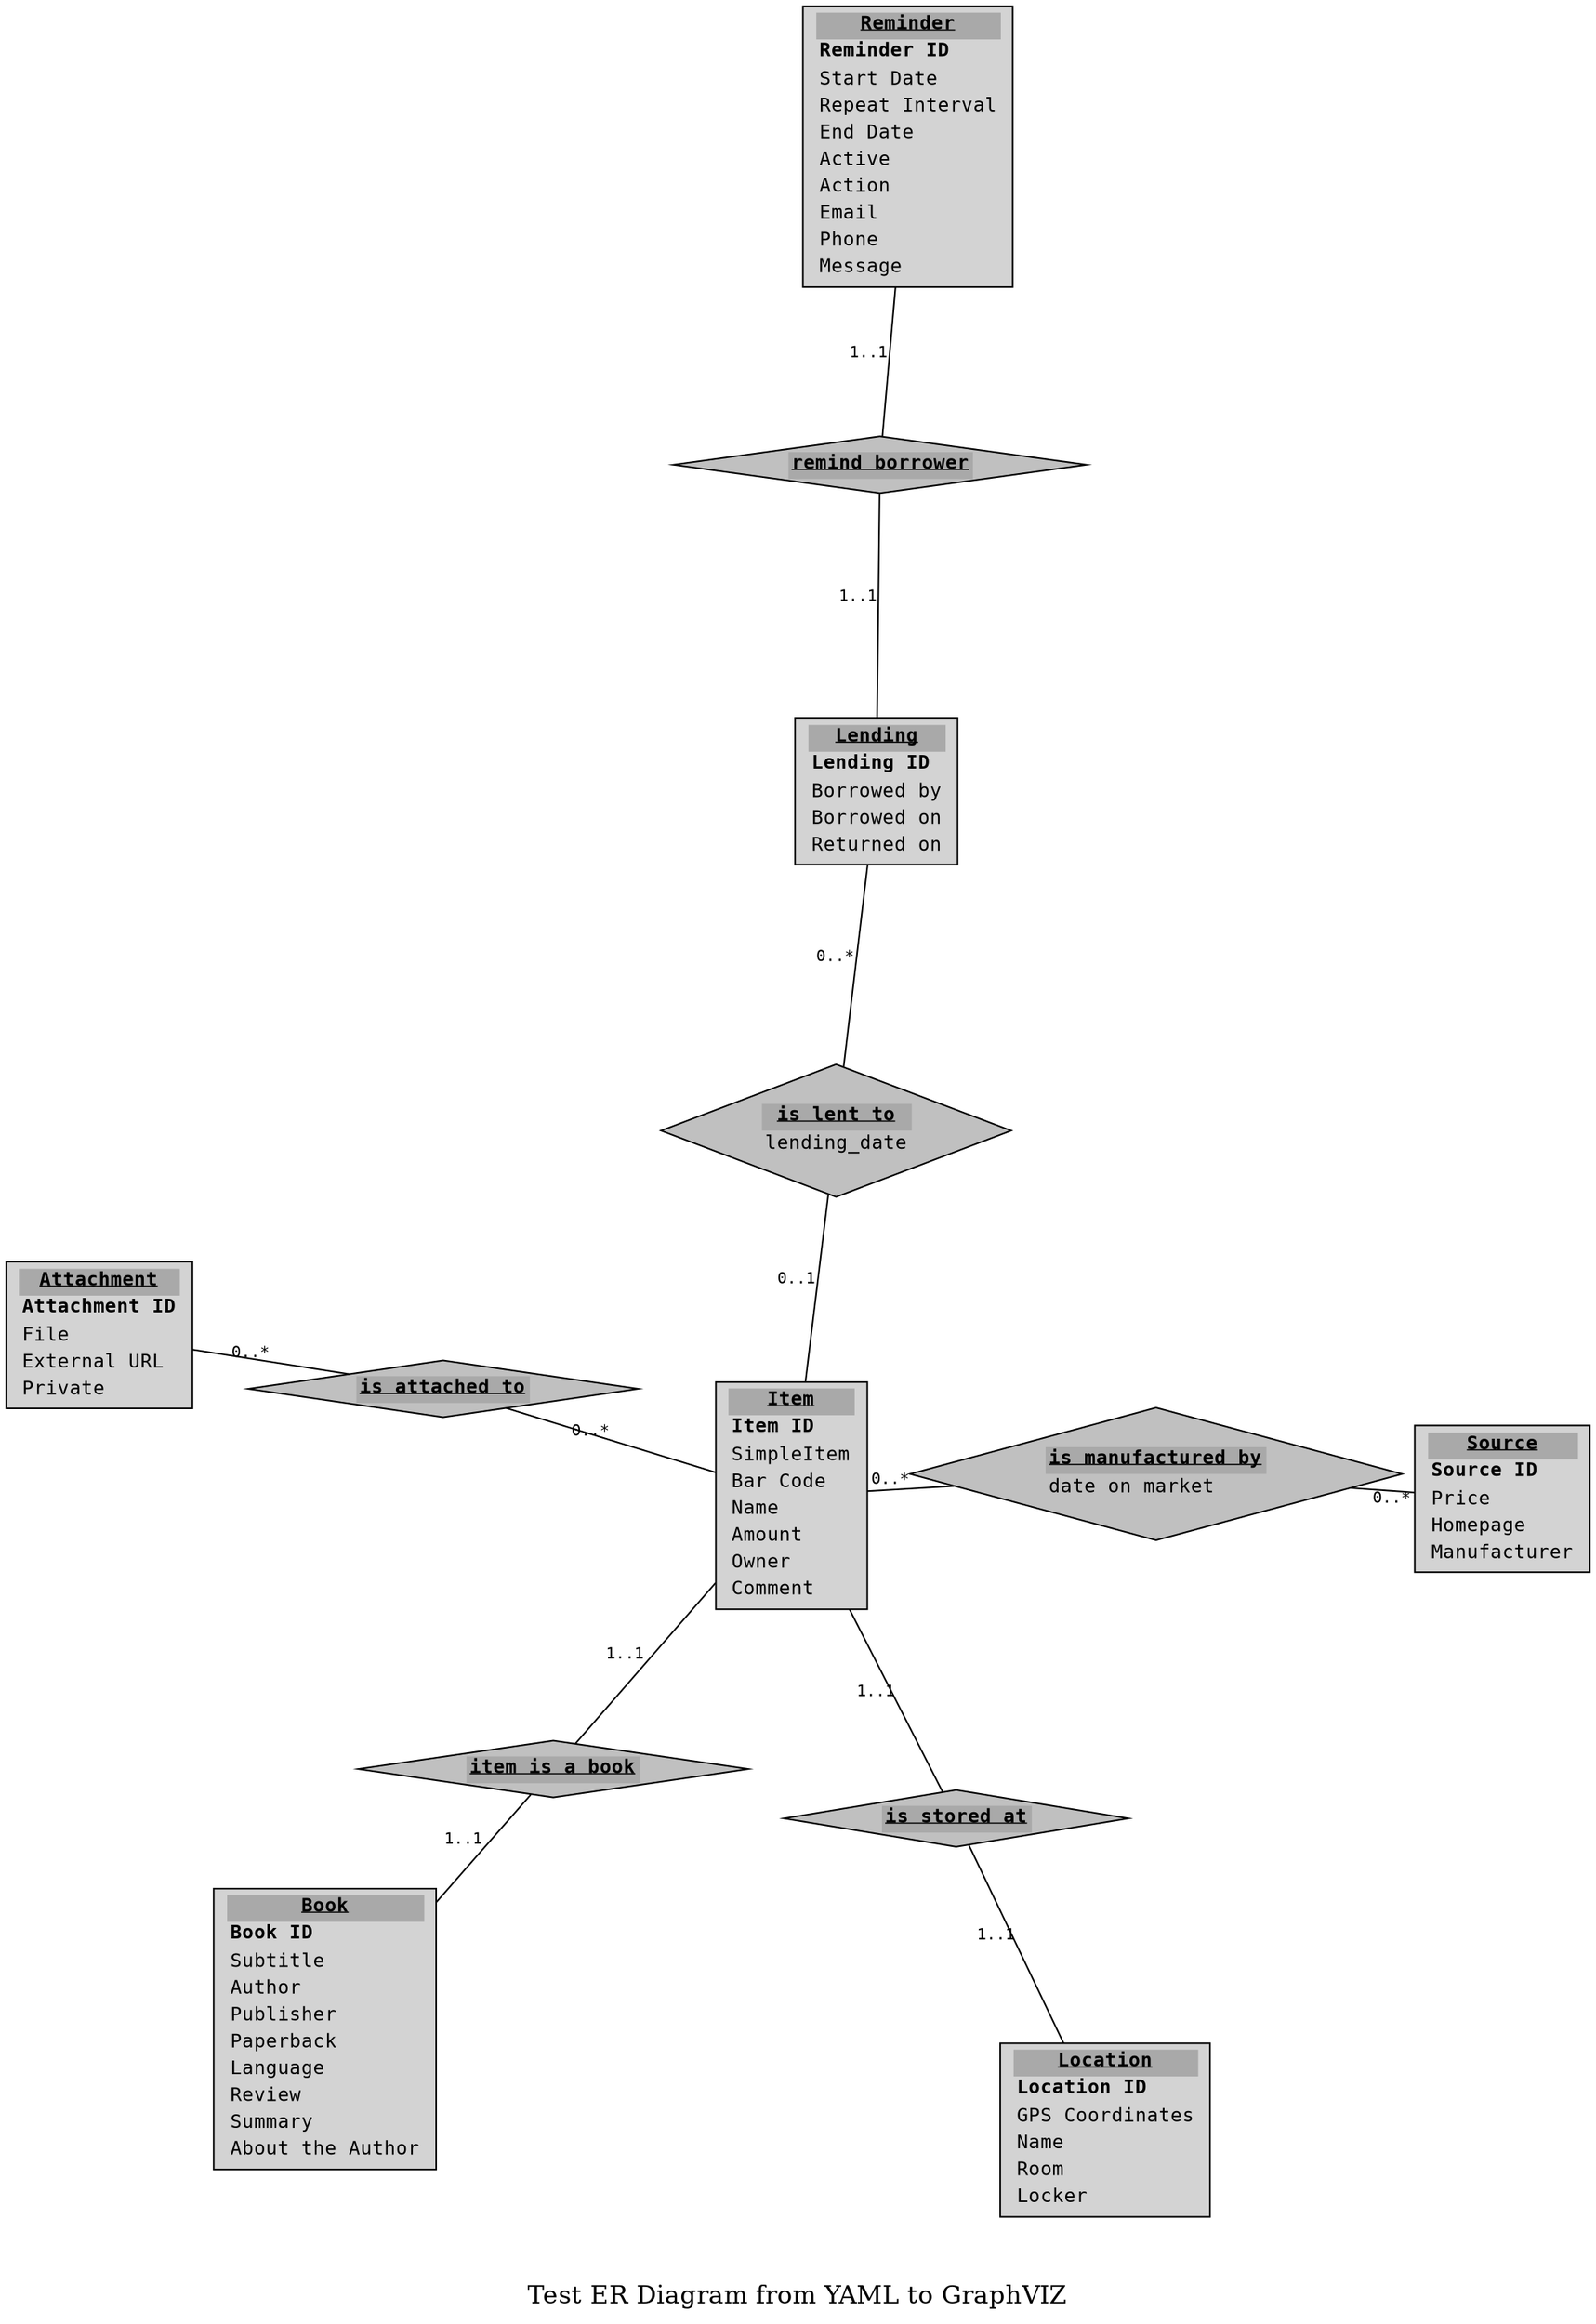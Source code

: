 digraph ER {
  layout=neato;
  rankdir=TB;
  overlap=false;
  // Properties for entities
  node [shape=box, fontname="Courier", fontsize=12, style=filled, fillcolor="lightgrey"];
  edge [fontname="Courier", fontsize=10];

  // ENTITIES

  // Entity Item
  "Item" [label=<
    <table border='0' cellborder='0' cellspacing='0'>
      <tr><td bgcolor='darkgrey'><b><u>Item</u></b></td></tr>
      <tr><td align='left'><b>Item ID</b></td></tr>
      <tr><td align='left'>SimpleItem<br/></td></tr>
      <tr><td align='left'>Bar Code<br/></td></tr>
      <tr><td align='left'>Name<br/></td></tr>
      <tr><td align='left'>Amount<br/></td></tr>
      <tr><td align='left'>Owner<br/></td></tr>
      <tr><td align='left'>Comment<br/></td></tr>
    </table>
  >];
  // Entity Source
  "Source" [label=<
    <table border='0' cellborder='0' cellspacing='0'>
      <tr><td bgcolor='darkgrey'><b><u>Source</u></b></td></tr>
      <tr><td align='left'><b>Source ID</b></td></tr>
      <tr><td align='left'>Price<br/></td></tr>
      <tr><td align='left'>Homepage<br/></td></tr>
      <tr><td align='left'>Manufacturer<br/></td></tr>
    </table>
  >];
  // Entity Location
  "Location" [label=<
    <table border='0' cellborder='0' cellspacing='0'>
      <tr><td bgcolor='darkgrey'><b><u>Location</u></b></td></tr>
      <tr><td align='left'><b>Location ID</b></td></tr>
      <tr><td align='left'>GPS Coordinates<br/></td></tr>
      <tr><td align='left'>Name<br/></td></tr>
      <tr><td align='left'>Room<br/></td></tr>
      <tr><td align='left'>Locker<br/></td></tr>
    </table>
  >];
  // Entity Lending
  "Lending" [label=<
    <table border='0' cellborder='0' cellspacing='0'>
      <tr><td bgcolor='darkgrey'><b><u>Lending</u></b></td></tr>
      <tr><td align='left'><b>Lending ID</b></td></tr>
      <tr><td align='left'>Borrowed by<br/></td></tr>
      <tr><td align='left'>Borrowed on<br/></td></tr>
      <tr><td align='left'>Returned on<br/></td></tr>
    </table>
  >];
  // Entity Reminder
  "Reminder" [label=<
    <table border='0' cellborder='0' cellspacing='0'>
      <tr><td bgcolor='darkgrey'><b><u>Reminder</u></b></td></tr>
      <tr><td align='left'><b>Reminder ID</b></td></tr>
      <tr><td align='left'>Start Date<br/></td></tr>
      <tr><td align='left'>Repeat Interval<br/></td></tr>
      <tr><td align='left'>End Date<br/></td></tr>
      <tr><td align='left'>Active<br/></td></tr>
      <tr><td align='left'>Action<br/></td></tr>
      <tr><td align='left'>Email<br/></td></tr>
      <tr><td align='left'>Phone<br/></td></tr>
      <tr><td align='left'>Message<br/></td></tr>
    </table>
  >];
  // Entity Attachment
  "Attachment" [label=<
    <table border='0' cellborder='0' cellspacing='0'>
      <tr><td bgcolor='darkgrey'><b><u>Attachment</u></b></td></tr>
      <tr><td align='left'><b>Attachment ID</b></td></tr>
      <tr><td align='left'>File<br/></td></tr>
      <tr><td align='left'>External URL<br/></td></tr>
      <tr><td align='left'>Private<br/></td></tr>
    </table>
  >];
  // Entity Book
  "Book" [label=<
    <table border='0' cellborder='0' cellspacing='0'>
      <tr><td bgcolor='darkgrey'><b><u>Book</u></b></td></tr>
      <tr><td align='left'><b>Book ID</b></td></tr>
      <tr><td align='left'>Subtitle<br/></td></tr>
      <tr><td align='left'>Author<br/></td></tr>
      <tr><td align='left'>Publisher<br/></td></tr>
      <tr><td align='left'>Paperback<br/></td></tr>
      <tr><td align='left'>Language<br/></td></tr>
      <tr><td align='left'>Review<br/></td></tr>
      <tr><td align='left'>Summary<br/></td></tr>
      <tr><td align='left'>About the Author<br/></td></tr>
    </table>
  >];

 // RELATIONSHIPS

node [shape=diamond,style=filled,fillcolor=grey];
"is manufactured by" [label=<
    <table border='0' cellborder='0' cellspacing='0'>
      <tr><td bgcolor='darkgrey'><b><u>is manufactured by</u></b></td></tr>
      <tr><td align='left'>date on market<br/></td></tr>
    </table>
  >];
"is stored at" [label=< <table border='0' cellborder='0' cellspacing='0'><tr><td bgcolor='darkgrey'><b><u>is stored at</u></b></td></tr></table> >];
"is lent to" [label=<
    <table border='0' cellborder='0' cellspacing='0'>
      <tr><td bgcolor='darkgrey'><b><u>is lent to</u></b></td></tr>
      <tr><td align='left'>lending_date<br/></td></tr>
    </table>
  >];
"is attached to" [label=< <table border='0' cellborder='0' cellspacing='0'><tr><td bgcolor='darkgrey'><b><u>is attached to</u></b></td></tr></table> >];
"remind borrower" [label=< <table border='0' cellborder='0' cellspacing='0'><tr><td bgcolor='darkgrey'><b><u>remind borrower</u></b></td></tr></table> >];
"item is a book" [label=< <table border='0' cellborder='0' cellspacing='0'><tr><td bgcolor='darkgrey'><b><u>item is a book</u></b></td></tr></table> >];

  // RELATIONSHIPS LINKS

  "Item" -> "is manufactured by" [label="0..*", arrowhead=none];
  "Source" -> "is manufactured by" [label="0..*", arrowhead=none];

  "Item" -> "is stored at" [label="1..1", arrowhead=none];
  "Location" -> "is stored at" [label="1..1", arrowhead=none];

  "Item" -> "is lent to" [label="0..1", arrowhead=none];
  "Lending" -> "is lent to" [label="0..*", arrowhead=none];

  "Item" -> "is attached to" [label="0..*", arrowhead=none];
  "Attachment" -> "is attached to" [label="0..*", arrowhead=none];

  "Reminder" -> "remind borrower" [label="1..1", arrowhead=none];
  "Lending" -> "remind borrower" [label="1..1", arrowhead=none];

  "Book" -> "item is a book" [label="1..1", arrowhead=none];
  "Item" -> "item is a book" [label="1..1", arrowhead=none];

  label = "\n\nTest ER Diagram from YAML to GraphVIZ";
  fontsize=16;
}
